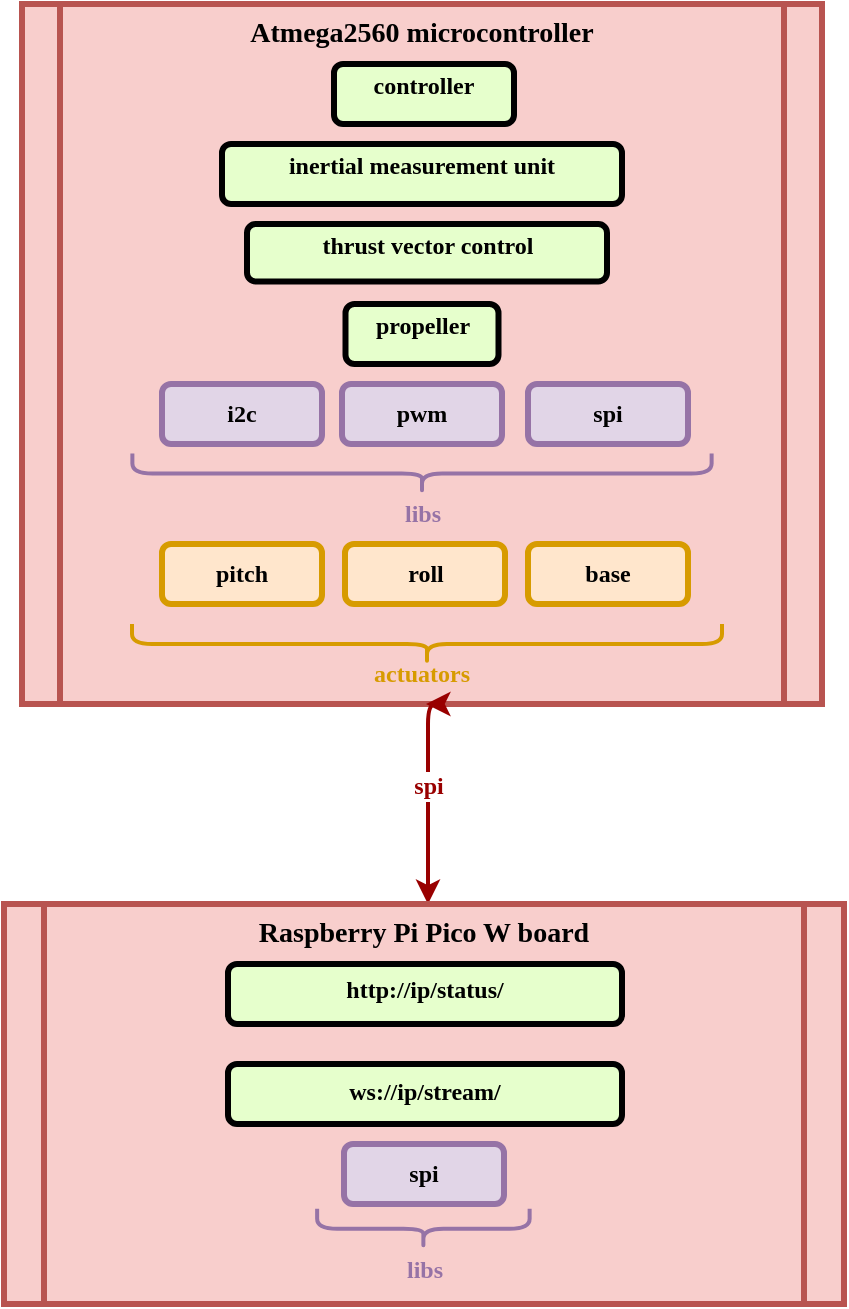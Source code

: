 <mxfile version="20.7.2" type="device"><diagram name="Page-1" id="c7558073-3199-34d8-9f00-42111426c3f3"><mxGraphModel dx="607" dy="330" grid="1" gridSize="10" guides="1" tooltips="1" connect="1" arrows="1" fold="1" page="1" pageScale="1" pageWidth="826" pageHeight="1169" background="none" math="0" shadow="0"><root><mxCell id="0"/><mxCell id="1" parent="0"/><mxCell id="5" value="Atmega2560 microcontroller" style="shape=process;whiteSpace=wrap;align=center;verticalAlign=top;size=0.048;fontStyle=1;strokeWidth=3;fillColor=#f8cecc;fontFamily=Roboto Mono;fontSource=https%3A%2F%2Ffonts.googleapis.com%2Fcss%3Ffamily%3DRoboto%2BMono;fontSize=14;strokeColor=#b85450;" parent="1" vertex="1"><mxGeometry x="212" y="80" width="400" height="350" as="geometry"/></mxCell><mxCell id="2" value="&lt;p style=&quot;margin: 4px 0px 0px; text-align: center;&quot;&gt;&lt;strong&gt;propeller&lt;br&gt;&lt;/strong&gt;&lt;/p&gt;" style="verticalAlign=middle;align=center;overflow=fill;fontSize=12;fontFamily=Roboto Mono;html=1;rounded=1;fontStyle=1;strokeWidth=3;fillColor=#E6FFCC;fontSource=https%3A%2F%2Ffonts.googleapis.com%2Fcss%3Ffamily%3DRoboto%2BMono;" parent="1" vertex="1"><mxGeometry x="373.75" y="230" width="76.5" height="30" as="geometry"/></mxCell><mxCell id="3" value="pitch" style="whiteSpace=wrap;align=center;verticalAlign=middle;fontStyle=1;strokeWidth=3;fillColor=#ffe6cc;fontFamily=Roboto Mono;fontSource=https%3A%2F%2Ffonts.googleapis.com%2Fcss%3Ffamily%3DRoboto%2BMono;strokeColor=#d79b00;rounded=1;" parent="1" vertex="1"><mxGeometry x="282" y="350" width="80" height="30" as="geometry"/></mxCell><mxCell id="7" value="&lt;p style=&quot;margin: 4px 0px 0px; text-align: center;&quot;&gt;&lt;strong&gt;thrust vector control&lt;/strong&gt;&lt;/p&gt;" style="verticalAlign=middle;align=center;overflow=fill;fontSize=12;fontFamily=Roboto Mono;html=1;rounded=1;fontStyle=1;strokeWidth=3;fillColor=#E6FFCC;fontSource=https%3A%2F%2Ffonts.googleapis.com%2Fcss%3Ffamily%3DRoboto%2BMono;" parent="1" vertex="1"><mxGeometry x="324.5" y="190" width="180" height="28.75" as="geometry"/></mxCell><mxCell id="8" value="&lt;p style=&quot;margin: 4px 0px 0px; text-align: center;&quot;&gt;&lt;strong&gt;inertial measurement unit&lt;br&gt;&lt;/strong&gt;&lt;/p&gt;" style="verticalAlign=middle;align=center;overflow=fill;fontSize=12;fontFamily=Roboto Mono;html=1;rounded=1;fontStyle=1;strokeWidth=3;fillColor=#E6FFCC;fontSource=https%3A%2F%2Ffonts.googleapis.com%2Fcss%3Ffamily%3DRoboto%2BMono;" parent="1" vertex="1"><mxGeometry x="312" y="150" width="200" height="30" as="geometry"/></mxCell><mxCell id="88" value="" style="edgeStyle=elbowEdgeStyle;elbow=horizontal;strokeColor=#990000;strokeWidth=2;startArrow=classic;startFill=1;endArrow=classic;endFill=1;entryX=0.5;entryY=0;entryDx=0;entryDy=0;exitX=0.5;exitY=1;exitDx=0;exitDy=0;" parent="1" edge="1"><mxGeometry width="100" height="100" relative="1" as="geometry"><mxPoint x="414" y="430" as="sourcePoint"/><mxPoint x="415" y="530" as="targetPoint"/><Array as="points"><mxPoint x="415" y="490"/><mxPoint x="442" y="440"/><mxPoint x="452" y="540"/><mxPoint x="454" y="490"/><mxPoint x="452" y="450"/><mxPoint x="452" y="500"/><mxPoint x="433" y="490"/></Array></mxGeometry></mxCell><mxCell id="qDI1Qx--c8H5x65NJ5Sx-117" value="spi" style="edgeLabel;html=1;align=center;verticalAlign=middle;resizable=0;points=[];fontFamily=Roboto Mono;fontColor=#990000;fontStyle=1;fontSize=12;" parent="88" vertex="1" connectable="0"><mxGeometry x="-0.277" y="-1" relative="1" as="geometry"><mxPoint x="1" y="5" as="offset"/></mxGeometry></mxCell><mxCell id="hRFAbsjcRLbfjvgZ6pab-96" value="Raspberry Pi Pico W board" style="shape=process;whiteSpace=wrap;align=center;verticalAlign=top;size=0.048;fontStyle=1;strokeWidth=3;fillColor=#f8cecc;fontFamily=Roboto Mono;fontSource=https%3A%2F%2Ffonts.googleapis.com%2Fcss%3Ffamily%3DRoboto%2BMono;strokeColor=#b85450;fontSize=14;" parent="1" vertex="1"><mxGeometry x="203" y="530" width="420" height="200" as="geometry"/></mxCell><mxCell id="qDI1Qx--c8H5x65NJ5Sx-96" value="&lt;p style=&quot;margin: 4px 0px 0px; text-align: center;&quot;&gt;&lt;strong&gt;controller&lt;br&gt;&lt;/strong&gt;&lt;/p&gt;" style="verticalAlign=middle;align=center;overflow=fill;fontSize=12;fontFamily=Roboto Mono;html=1;rounded=1;fontStyle=1;strokeWidth=3;fillColor=#E6FFCC;fontSource=https%3A%2F%2Ffonts.googleapis.com%2Fcss%3Ffamily%3DRoboto%2BMono;" parent="1" vertex="1"><mxGeometry x="368" y="110" width="90" height="30" as="geometry"/></mxCell><mxCell id="qDI1Qx--c8H5x65NJ5Sx-97" value="roll" style="whiteSpace=wrap;align=center;verticalAlign=middle;fontStyle=1;strokeWidth=3;fillColor=#ffe6cc;fontFamily=Roboto Mono;fontSource=https%3A%2F%2Ffonts.googleapis.com%2Fcss%3Ffamily%3DRoboto%2BMono;strokeColor=#d79b00;rounded=1;" parent="1" vertex="1"><mxGeometry x="373.5" y="350" width="80" height="30" as="geometry"/></mxCell><mxCell id="qDI1Qx--c8H5x65NJ5Sx-98" value="base" style="whiteSpace=wrap;align=center;verticalAlign=middle;fontStyle=1;strokeWidth=3;fillColor=#ffe6cc;fontFamily=Roboto Mono;fontSource=https%3A%2F%2Ffonts.googleapis.com%2Fcss%3Ffamily%3DRoboto%2BMono;strokeColor=#D79B00;rounded=1;" parent="1" vertex="1"><mxGeometry x="465" y="350" width="80" height="30" as="geometry"/></mxCell><mxCell id="qDI1Qx--c8H5x65NJ5Sx-104" value="" style="shape=curlyBracket;whiteSpace=wrap;html=1;rounded=1;flipH=1;labelPosition=right;verticalLabelPosition=middle;align=left;verticalAlign=middle;rotation=90;strokeWidth=2;fillColor=#ffe6cc;strokeColor=#d79b00;" parent="1" vertex="1"><mxGeometry x="404.5" y="252.5" width="20" height="295" as="geometry"/></mxCell><mxCell id="qDI1Qx--c8H5x65NJ5Sx-105" value="actuators" style="text;html=1;strokeColor=none;fillColor=none;align=center;verticalAlign=middle;whiteSpace=wrap;rounded=0;strokeWidth=2;fontFamily=Roboto Mono;fontSource=https%3A%2F%2Ffonts.googleapis.com%2Fcss%3Ffamily%3DRoboto%2BMono;fontStyle=1;fontColor=#D79B00;" parent="1" vertex="1"><mxGeometry x="382" y="400" width="60" height="30" as="geometry"/></mxCell><mxCell id="qDI1Qx--c8H5x65NJ5Sx-110" value="pwm" style="whiteSpace=wrap;align=center;verticalAlign=middle;fontStyle=1;strokeWidth=3;fillColor=#e1d5e7;fontFamily=Roboto Mono;fontSource=https%3A%2F%2Ffonts.googleapis.com%2Fcss%3Ffamily%3DRoboto%2BMono;rounded=1;strokeColor=#9673a6;" parent="1" vertex="1"><mxGeometry x="372" y="270" width="80" height="30" as="geometry"/></mxCell><mxCell id="qDI1Qx--c8H5x65NJ5Sx-111" value="i2c" style="whiteSpace=wrap;align=center;verticalAlign=middle;fontStyle=1;strokeWidth=3;fillColor=#e1d5e7;fontFamily=Roboto Mono;fontSource=https%3A%2F%2Ffonts.googleapis.com%2Fcss%3Ffamily%3DRoboto%2BMono;rounded=1;strokeColor=#9673a6;" parent="1" vertex="1"><mxGeometry x="282" y="270" width="80" height="30" as="geometry"/></mxCell><mxCell id="qDI1Qx--c8H5x65NJ5Sx-114" value="spi" style="whiteSpace=wrap;align=center;verticalAlign=middle;fontStyle=1;strokeWidth=3;fillColor=#e1d5e7;fontFamily=Roboto Mono;fontSource=https%3A%2F%2Ffonts.googleapis.com%2Fcss%3Ffamily%3DRoboto%2BMono;rounded=1;strokeColor=#9673a6;" parent="1" vertex="1"><mxGeometry x="465" y="270" width="80" height="30" as="geometry"/></mxCell><mxCell id="qDI1Qx--c8H5x65NJ5Sx-115" value="" style="shape=curlyBracket;whiteSpace=wrap;html=1;rounded=1;flipH=1;labelPosition=right;verticalLabelPosition=middle;align=left;verticalAlign=middle;rotation=90;strokeWidth=2;fillColor=#e1d5e7;strokeColor=#9673A6;" parent="1" vertex="1"><mxGeometry x="402" y="170" width="20" height="289.62" as="geometry"/></mxCell><mxCell id="qDI1Qx--c8H5x65NJ5Sx-116" value="&lt;font color=&quot;#9673A6&quot;&gt;libs&lt;/font&gt;" style="text;html=1;strokeColor=none;fillColor=none;align=center;verticalAlign=middle;whiteSpace=wrap;rounded=0;strokeWidth=2;fontFamily=Roboto Mono;fontSource=https%3A%2F%2Ffonts.googleapis.com%2Fcss%3Ffamily%3DRoboto%2BMono;fontStyle=1;fontColor=#D79B00;" parent="1" vertex="1"><mxGeometry x="382.5" y="320" width="59" height="30" as="geometry"/></mxCell><mxCell id="qDI1Qx--c8H5x65NJ5Sx-124" value="&lt;p style=&quot;line-height: 20%;&quot;&gt;http://ip/status/&lt;/p&gt;" style="verticalAlign=middle;align=center;overflow=fill;fontSize=12;fontFamily=Roboto Mono;html=1;rounded=1;fontStyle=1;strokeWidth=3;fillColor=#E6FFCC;fontSource=https%3A%2F%2Ffonts.googleapis.com%2Fcss%3Ffamily%3DRoboto%2BMono;" parent="1" vertex="1"><mxGeometry x="315" y="560" width="197" height="30" as="geometry"/></mxCell><mxCell id="qDI1Qx--c8H5x65NJ5Sx-125" value="&lt;p style=&quot;line-height: 40%;&quot;&gt;ws://ip/stream/&lt;/p&gt;" style="verticalAlign=middle;align=center;overflow=fill;fontSize=12;fontFamily=Roboto Mono;html=1;rounded=1;fontStyle=1;strokeWidth=3;fillColor=#E6FFCC;fontSource=https%3A%2F%2Ffonts.googleapis.com%2Fcss%3Ffamily%3DRoboto%2BMono;" parent="1" vertex="1"><mxGeometry x="315" y="610" width="197" height="30" as="geometry"/></mxCell><mxCell id="qDI1Qx--c8H5x65NJ5Sx-126" value="spi" style="whiteSpace=wrap;align=center;verticalAlign=middle;fontStyle=1;strokeWidth=3;fillColor=#e1d5e7;fontFamily=Roboto Mono;fontSource=https%3A%2F%2Ffonts.googleapis.com%2Fcss%3Ffamily%3DRoboto%2BMono;rounded=1;strokeColor=#9673a6;" parent="1" vertex="1"><mxGeometry x="373" y="650" width="80" height="30" as="geometry"/></mxCell><mxCell id="qDI1Qx--c8H5x65NJ5Sx-127" value="" style="shape=curlyBracket;whiteSpace=wrap;html=1;rounded=1;flipH=1;labelPosition=right;verticalLabelPosition=middle;align=left;verticalAlign=middle;rotation=90;strokeWidth=2;fillColor=#e1d5e7;strokeColor=#9673A6;" parent="1" vertex="1"><mxGeometry x="402.69" y="639.19" width="20" height="106.25" as="geometry"/></mxCell><mxCell id="qDI1Qx--c8H5x65NJ5Sx-128" value="&lt;font color=&quot;#9673A6&quot;&gt;libs&lt;/font&gt;" style="text;html=1;strokeColor=none;fillColor=none;align=center;verticalAlign=middle;whiteSpace=wrap;rounded=0;strokeWidth=2;fontFamily=Roboto Mono;fontSource=https%3A%2F%2Ffonts.googleapis.com%2Fcss%3Ffamily%3DRoboto%2BMono;fontStyle=1;fontColor=#D79B00;" parent="1" vertex="1"><mxGeometry x="384" y="697.5" width="59" height="30" as="geometry"/></mxCell></root></mxGraphModel></diagram></mxfile>